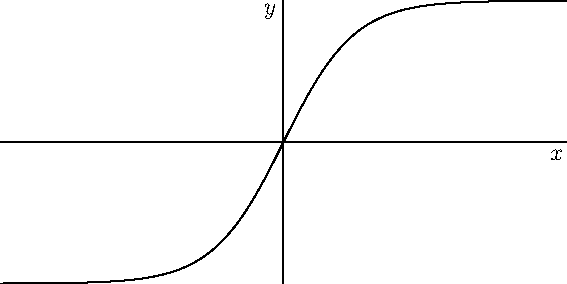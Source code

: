 size(10cm);

import graph;

xaxis("$x$");
yaxis("$y$");

real f1(real x) {return 2tanh(x) ;}

draw(graph(f1,-4,4));
